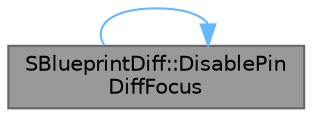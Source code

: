 digraph "SBlueprintDiff::DisablePinDiffFocus"
{
 // INTERACTIVE_SVG=YES
 // LATEX_PDF_SIZE
  bgcolor="transparent";
  edge [fontname=Helvetica,fontsize=10,labelfontname=Helvetica,labelfontsize=10];
  node [fontname=Helvetica,fontsize=10,shape=box,height=0.2,width=0.4];
  rankdir="LR";
  Node1 [id="Node000001",label="SBlueprintDiff::DisablePin\lDiffFocus",height=0.2,width=0.4,color="gray40", fillcolor="grey60", style="filled", fontcolor="black",tooltip="Disable the focus on a particular pin."];
  Node1 -> Node1 [id="edge1_Node000001_Node000001",color="steelblue1",style="solid",tooltip=" "];
}
